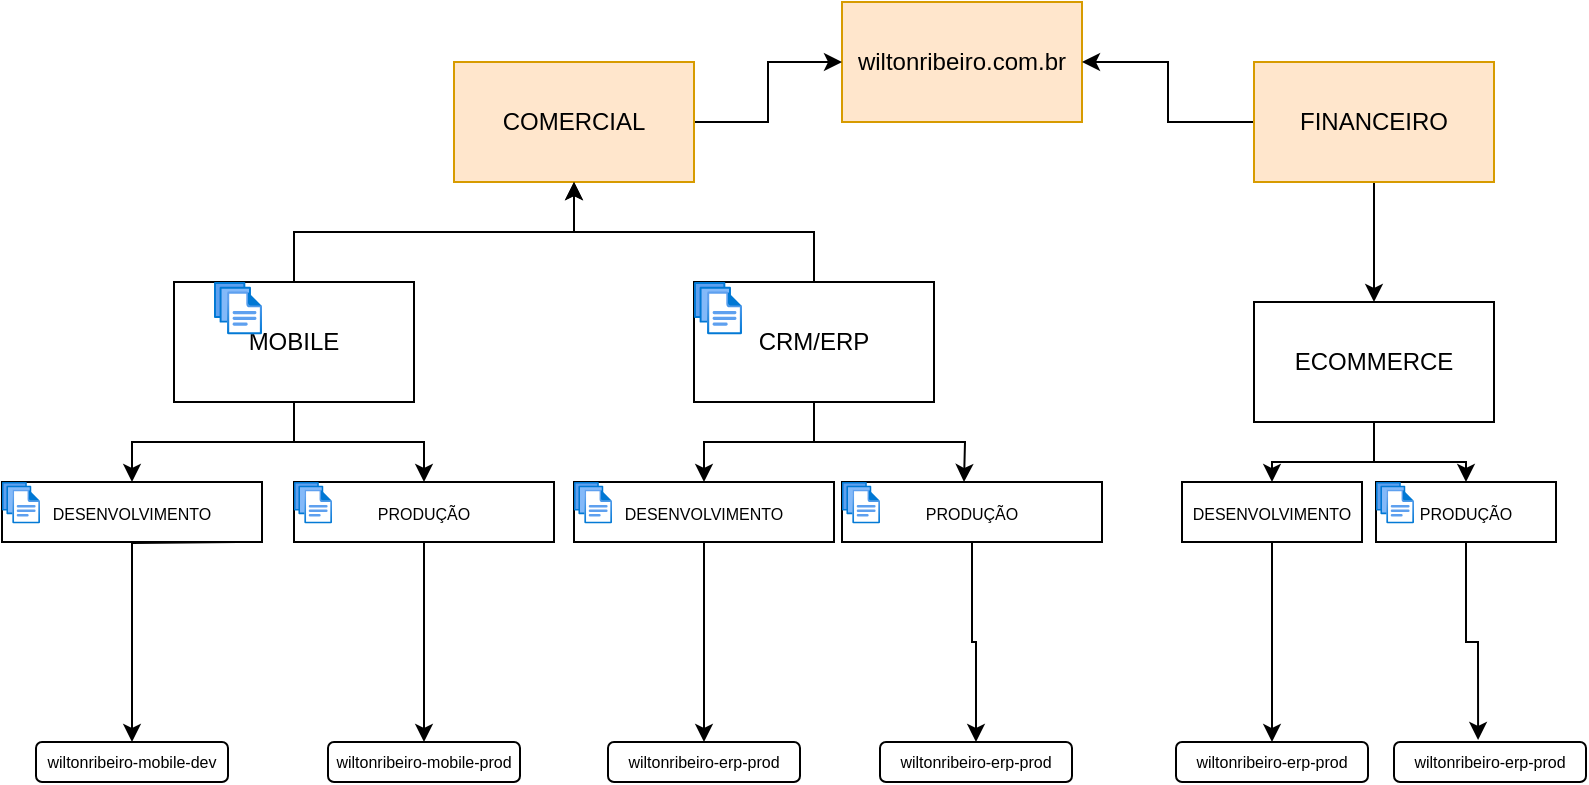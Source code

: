 <mxfile version="20.5.3" type="github"><diagram id="Cl_4nRYxsGWSEH60kHUg" name="Página-1"><mxGraphModel dx="1848" dy="541" grid="1" gridSize="10" guides="1" tooltips="1" connect="1" arrows="1" fold="1" page="1" pageScale="1" pageWidth="827" pageHeight="1169" math="0" shadow="0"><root><mxCell id="0"/><mxCell id="1" parent="0"/><mxCell id="06ojvRBXkCTmkwe3FT0D-1" value="wiltonribeiro.com.br" style="rounded=0;whiteSpace=wrap;html=1;fillColor=#ffe6cc;strokeColor=#d79b00;" vertex="1" parent="1"><mxGeometry x="354" y="50" width="120" height="60" as="geometry"/></mxCell><mxCell id="06ojvRBXkCTmkwe3FT0D-3" style="edgeStyle=orthogonalEdgeStyle;rounded=0;orthogonalLoop=1;jettySize=auto;html=1;entryX=0;entryY=0.5;entryDx=0;entryDy=0;" edge="1" parent="1" source="06ojvRBXkCTmkwe3FT0D-2" target="06ojvRBXkCTmkwe3FT0D-1"><mxGeometry relative="1" as="geometry"><mxPoint x="300" y="80" as="targetPoint"/></mxGeometry></mxCell><mxCell id="06ojvRBXkCTmkwe3FT0D-2" value="COMERCIAL" style="rounded=0;whiteSpace=wrap;html=1;fillColor=#ffe6cc;strokeColor=#d79b00;" vertex="1" parent="1"><mxGeometry x="160" y="80" width="120" height="60" as="geometry"/></mxCell><mxCell id="06ojvRBXkCTmkwe3FT0D-5" style="edgeStyle=orthogonalEdgeStyle;rounded=0;orthogonalLoop=1;jettySize=auto;html=1;entryX=1;entryY=0.5;entryDx=0;entryDy=0;" edge="1" parent="1" source="06ojvRBXkCTmkwe3FT0D-4" target="06ojvRBXkCTmkwe3FT0D-1"><mxGeometry relative="1" as="geometry"/></mxCell><mxCell id="06ojvRBXkCTmkwe3FT0D-20" style="edgeStyle=orthogonalEdgeStyle;rounded=0;orthogonalLoop=1;jettySize=auto;html=1;exitX=0.5;exitY=1;exitDx=0;exitDy=0;entryX=0.5;entryY=0;entryDx=0;entryDy=0;" edge="1" parent="1" source="06ojvRBXkCTmkwe3FT0D-4" target="06ojvRBXkCTmkwe3FT0D-11"><mxGeometry relative="1" as="geometry"/></mxCell><mxCell id="06ojvRBXkCTmkwe3FT0D-4" value="FINANCEIRO" style="rounded=0;whiteSpace=wrap;html=1;fillColor=#ffe6cc;strokeColor=#d79b00;" vertex="1" parent="1"><mxGeometry x="560" y="80" width="120" height="60" as="geometry"/></mxCell><mxCell id="06ojvRBXkCTmkwe3FT0D-8" style="edgeStyle=orthogonalEdgeStyle;rounded=0;orthogonalLoop=1;jettySize=auto;html=1;exitX=0.5;exitY=0;exitDx=0;exitDy=0;entryX=0.5;entryY=1;entryDx=0;entryDy=0;" edge="1" parent="1" source="06ojvRBXkCTmkwe3FT0D-6" target="06ojvRBXkCTmkwe3FT0D-2"><mxGeometry relative="1" as="geometry"/></mxCell><mxCell id="06ojvRBXkCTmkwe3FT0D-37" style="edgeStyle=orthogonalEdgeStyle;rounded=0;orthogonalLoop=1;jettySize=auto;html=1;exitX=0.5;exitY=1;exitDx=0;exitDy=0;entryX=0.5;entryY=0;entryDx=0;entryDy=0;fontSize=8;" edge="1" parent="1" source="06ojvRBXkCTmkwe3FT0D-6" target="06ojvRBXkCTmkwe3FT0D-53"><mxGeometry relative="1" as="geometry"><mxPoint x="52" y="290" as="targetPoint"/></mxGeometry></mxCell><mxCell id="06ojvRBXkCTmkwe3FT0D-38" style="edgeStyle=orthogonalEdgeStyle;rounded=0;orthogonalLoop=1;jettySize=auto;html=1;exitX=0.5;exitY=1;exitDx=0;exitDy=0;fontSize=8;entryX=0.5;entryY=0;entryDx=0;entryDy=0;" edge="1" parent="1" source="06ojvRBXkCTmkwe3FT0D-6" target="06ojvRBXkCTmkwe3FT0D-58"><mxGeometry relative="1" as="geometry"><mxPoint x="150" y="280" as="targetPoint"/></mxGeometry></mxCell><mxCell id="06ojvRBXkCTmkwe3FT0D-6" value="MOBILE" style="rounded=0;whiteSpace=wrap;html=1;fillStyle=auto;gradientColor=none;glass=0;sketch=0;shadow=0;" vertex="1" parent="1"><mxGeometry x="20" y="190" width="120" height="60" as="geometry"/></mxCell><mxCell id="06ojvRBXkCTmkwe3FT0D-10" style="edgeStyle=orthogonalEdgeStyle;rounded=0;orthogonalLoop=1;jettySize=auto;html=1;exitX=0.5;exitY=0;exitDx=0;exitDy=0;entryX=0.5;entryY=1;entryDx=0;entryDy=0;" edge="1" parent="1" source="06ojvRBXkCTmkwe3FT0D-7" target="06ojvRBXkCTmkwe3FT0D-2"><mxGeometry relative="1" as="geometry"><mxPoint x="220" y="180" as="targetPoint"/></mxGeometry></mxCell><mxCell id="06ojvRBXkCTmkwe3FT0D-39" style="edgeStyle=orthogonalEdgeStyle;rounded=0;orthogonalLoop=1;jettySize=auto;html=1;exitX=0.5;exitY=1;exitDx=0;exitDy=0;entryX=0.5;entryY=0;entryDx=0;entryDy=0;fontSize=8;" edge="1" parent="1" source="06ojvRBXkCTmkwe3FT0D-7" target="06ojvRBXkCTmkwe3FT0D-35"><mxGeometry relative="1" as="geometry"/></mxCell><mxCell id="06ojvRBXkCTmkwe3FT0D-40" style="edgeStyle=orthogonalEdgeStyle;rounded=0;orthogonalLoop=1;jettySize=auto;html=1;exitX=0.5;exitY=1;exitDx=0;exitDy=0;entryX=0.5;entryY=0;entryDx=0;entryDy=0;fontSize=8;" edge="1" parent="1" source="06ojvRBXkCTmkwe3FT0D-7"><mxGeometry relative="1" as="geometry"><mxPoint x="415" y="290" as="targetPoint"/></mxGeometry></mxCell><mxCell id="06ojvRBXkCTmkwe3FT0D-7" value="CRM/ERP" style="rounded=0;whiteSpace=wrap;html=1;" vertex="1" parent="1"><mxGeometry x="280" y="190" width="120" height="60" as="geometry"/></mxCell><mxCell id="06ojvRBXkCTmkwe3FT0D-42" style="edgeStyle=orthogonalEdgeStyle;rounded=0;orthogonalLoop=1;jettySize=auto;html=1;exitX=0.5;exitY=1;exitDx=0;exitDy=0;entryX=0.5;entryY=0;entryDx=0;entryDy=0;fontSize=8;" edge="1" parent="1" source="06ojvRBXkCTmkwe3FT0D-11" target="06ojvRBXkCTmkwe3FT0D-36"><mxGeometry relative="1" as="geometry"/></mxCell><mxCell id="06ojvRBXkCTmkwe3FT0D-43" style="edgeStyle=orthogonalEdgeStyle;rounded=0;orthogonalLoop=1;jettySize=auto;html=1;exitX=0.5;exitY=1;exitDx=0;exitDy=0;entryX=0.5;entryY=0;entryDx=0;entryDy=0;fontSize=8;" edge="1" parent="1" source="06ojvRBXkCTmkwe3FT0D-11" target="06ojvRBXkCTmkwe3FT0D-34"><mxGeometry relative="1" as="geometry"/></mxCell><mxCell id="06ojvRBXkCTmkwe3FT0D-11" value="ECOMMERCE" style="rounded=0;whiteSpace=wrap;html=1;" vertex="1" parent="1"><mxGeometry x="560" y="200" width="120" height="60" as="geometry"/></mxCell><mxCell id="06ojvRBXkCTmkwe3FT0D-47" style="edgeStyle=orthogonalEdgeStyle;rounded=0;orthogonalLoop=1;jettySize=auto;html=1;exitX=0.5;exitY=1;exitDx=0;exitDy=0;entryX=0.5;entryY=0;entryDx=0;entryDy=0;fontSize=8;" edge="1" parent="1" target="06ojvRBXkCTmkwe3FT0D-46"><mxGeometry relative="1" as="geometry"><mxPoint x="52" y="320" as="sourcePoint"/></mxGeometry></mxCell><mxCell id="06ojvRBXkCTmkwe3FT0D-78" style="edgeStyle=orthogonalEdgeStyle;rounded=0;orthogonalLoop=1;jettySize=auto;html=1;exitX=0.5;exitY=1;exitDx=0;exitDy=0;entryX=0.438;entryY=-0.05;entryDx=0;entryDy=0;entryPerimeter=0;fontSize=8;" edge="1" parent="1" source="06ojvRBXkCTmkwe3FT0D-34" target="06ojvRBXkCTmkwe3FT0D-75"><mxGeometry relative="1" as="geometry"/></mxCell><mxCell id="06ojvRBXkCTmkwe3FT0D-34" value="&lt;font style=&quot;font-size: 8px;&quot;&gt;PRODUÇÃO&lt;/font&gt;" style="rounded=0;whiteSpace=wrap;html=1;" vertex="1" parent="1"><mxGeometry x="621" y="290" width="90" height="30" as="geometry"/></mxCell><mxCell id="06ojvRBXkCTmkwe3FT0D-68" style="edgeStyle=orthogonalEdgeStyle;rounded=0;orthogonalLoop=1;jettySize=auto;html=1;exitX=0.5;exitY=1;exitDx=0;exitDy=0;entryX=0.5;entryY=0;entryDx=0;entryDy=0;fontSize=8;" edge="1" parent="1" source="06ojvRBXkCTmkwe3FT0D-35" target="06ojvRBXkCTmkwe3FT0D-66"><mxGeometry relative="1" as="geometry"/></mxCell><mxCell id="06ojvRBXkCTmkwe3FT0D-35" value="&lt;font style=&quot;font-size: 8px;&quot;&gt;DESENVOLVIMENTO&lt;/font&gt;" style="rounded=0;whiteSpace=wrap;html=1;" vertex="1" parent="1"><mxGeometry x="220" y="290" width="130" height="30" as="geometry"/></mxCell><mxCell id="06ojvRBXkCTmkwe3FT0D-77" style="edgeStyle=orthogonalEdgeStyle;rounded=0;orthogonalLoop=1;jettySize=auto;html=1;exitX=0.5;exitY=1;exitDx=0;exitDy=0;entryX=0.5;entryY=0;entryDx=0;entryDy=0;fontSize=8;" edge="1" parent="1" source="06ojvRBXkCTmkwe3FT0D-36" target="06ojvRBXkCTmkwe3FT0D-76"><mxGeometry relative="1" as="geometry"/></mxCell><mxCell id="06ojvRBXkCTmkwe3FT0D-36" value="&lt;font style=&quot;font-size: 8px;&quot;&gt;DESENVOLVIMENTO&lt;/font&gt;" style="rounded=0;whiteSpace=wrap;html=1;" vertex="1" parent="1"><mxGeometry x="524" y="290" width="90" height="30" as="geometry"/></mxCell><mxCell id="06ojvRBXkCTmkwe3FT0D-45" value="wiltonribeiro-mobile-prod" style="rounded=1;whiteSpace=wrap;html=1;fontSize=8;" vertex="1" parent="1"><mxGeometry x="97" y="420" width="96" height="20" as="geometry"/></mxCell><mxCell id="06ojvRBXkCTmkwe3FT0D-46" value="wiltonribeiro-mobile-dev" style="rounded=1;whiteSpace=wrap;html=1;fontSize=8;" vertex="1" parent="1"><mxGeometry x="-49" y="420" width="96" height="20" as="geometry"/></mxCell><mxCell id="06ojvRBXkCTmkwe3FT0D-50" value="" style="aspect=fixed;html=1;points=[];align=center;image;fontSize=12;image=img/lib/azure2/general/Files.svg;rounded=0;shadow=0;glass=0;sketch=0;fillStyle=auto;gradientColor=none;" vertex="1" parent="1"><mxGeometry x="280" y="190" width="24" height="26.25" as="geometry"/></mxCell><mxCell id="06ojvRBXkCTmkwe3FT0D-51" value="" style="aspect=fixed;html=1;points=[];align=center;image;fontSize=12;image=img/lib/azure2/general/Files.svg;rounded=0;shadow=0;glass=0;sketch=0;fillStyle=auto;gradientColor=none;" vertex="1" parent="1"><mxGeometry x="40" y="190" width="24" height="26.25" as="geometry"/></mxCell><mxCell id="06ojvRBXkCTmkwe3FT0D-52" value="" style="aspect=fixed;html=1;points=[];align=center;image;fontSize=12;image=img/lib/azure2/general/Files.svg;rounded=0;shadow=0;glass=0;sketch=0;fillStyle=auto;gradientColor=none;" vertex="1" parent="1"><mxGeometry x="220" y="290" width="19" height="20.78" as="geometry"/></mxCell><mxCell id="06ojvRBXkCTmkwe3FT0D-53" value="&lt;font style=&quot;font-size: 8px;&quot;&gt;DESENVOLVIMENTO&lt;/font&gt;" style="rounded=0;whiteSpace=wrap;html=1;" vertex="1" parent="1"><mxGeometry x="-66" y="290" width="130" height="30" as="geometry"/></mxCell><mxCell id="06ojvRBXkCTmkwe3FT0D-56" value="" style="aspect=fixed;html=1;points=[];align=center;image;fontSize=12;image=img/lib/azure2/general/Files.svg;rounded=0;shadow=0;glass=0;sketch=0;fillStyle=auto;gradientColor=none;" vertex="1" parent="1"><mxGeometry x="-66" y="290" width="19" height="20.78" as="geometry"/></mxCell><mxCell id="06ojvRBXkCTmkwe3FT0D-74" value="" style="edgeStyle=orthogonalEdgeStyle;rounded=0;orthogonalLoop=1;jettySize=auto;html=1;fontSize=8;" edge="1" parent="1" source="06ojvRBXkCTmkwe3FT0D-57" target="06ojvRBXkCTmkwe3FT0D-67"><mxGeometry relative="1" as="geometry"/></mxCell><mxCell id="06ojvRBXkCTmkwe3FT0D-57" value="&lt;span style=&quot;font-size: 8px;&quot;&gt;PRODUÇÃO&lt;/span&gt;" style="rounded=0;whiteSpace=wrap;html=1;" vertex="1" parent="1"><mxGeometry x="354" y="290" width="130" height="30" as="geometry"/></mxCell><mxCell id="06ojvRBXkCTmkwe3FT0D-61" style="edgeStyle=orthogonalEdgeStyle;rounded=0;orthogonalLoop=1;jettySize=auto;html=1;exitX=0.5;exitY=1;exitDx=0;exitDy=0;entryX=0.5;entryY=0;entryDx=0;entryDy=0;fontSize=8;" edge="1" parent="1" source="06ojvRBXkCTmkwe3FT0D-58" target="06ojvRBXkCTmkwe3FT0D-45"><mxGeometry relative="1" as="geometry"/></mxCell><mxCell id="06ojvRBXkCTmkwe3FT0D-58" value="&lt;span style=&quot;font-size: 8px;&quot;&gt;PRODUÇÃO&lt;/span&gt;" style="rounded=0;whiteSpace=wrap;html=1;" vertex="1" parent="1"><mxGeometry x="80" y="290" width="130" height="30" as="geometry"/></mxCell><mxCell id="06ojvRBXkCTmkwe3FT0D-59" value="" style="aspect=fixed;html=1;points=[];align=center;image;fontSize=12;image=img/lib/azure2/general/Files.svg;rounded=0;shadow=0;glass=0;sketch=0;fillStyle=auto;gradientColor=none;" vertex="1" parent="1"><mxGeometry x="80" y="290" width="19" height="20.78" as="geometry"/></mxCell><mxCell id="06ojvRBXkCTmkwe3FT0D-60" value="" style="aspect=fixed;html=1;points=[];align=center;image;fontSize=12;image=img/lib/azure2/general/Files.svg;rounded=0;shadow=0;glass=0;sketch=0;fillStyle=auto;gradientColor=none;" vertex="1" parent="1"><mxGeometry x="354" y="290" width="19" height="20.78" as="geometry"/></mxCell><mxCell id="06ojvRBXkCTmkwe3FT0D-66" value="wiltonribeiro-erp-prod" style="rounded=1;whiteSpace=wrap;html=1;fontSize=8;" vertex="1" parent="1"><mxGeometry x="237" y="420" width="96" height="20" as="geometry"/></mxCell><mxCell id="06ojvRBXkCTmkwe3FT0D-67" value="wiltonribeiro-erp-prod" style="rounded=1;whiteSpace=wrap;html=1;fontSize=8;" vertex="1" parent="1"><mxGeometry x="373" y="420" width="96" height="20" as="geometry"/></mxCell><mxCell id="06ojvRBXkCTmkwe3FT0D-75" value="wiltonribeiro-erp-prod" style="rounded=1;whiteSpace=wrap;html=1;fontSize=8;" vertex="1" parent="1"><mxGeometry x="630" y="420" width="96" height="20" as="geometry"/></mxCell><mxCell id="06ojvRBXkCTmkwe3FT0D-76" value="wiltonribeiro-erp-prod" style="rounded=1;whiteSpace=wrap;html=1;fontSize=8;" vertex="1" parent="1"><mxGeometry x="521" y="420" width="96" height="20" as="geometry"/></mxCell><mxCell id="06ojvRBXkCTmkwe3FT0D-79" value="" style="aspect=fixed;html=1;points=[];align=center;image;fontSize=12;image=img/lib/azure2/general/Files.svg;rounded=0;shadow=0;glass=0;sketch=0;fillStyle=auto;gradientColor=none;" vertex="1" parent="1"><mxGeometry x="621" y="290" width="19" height="20.78" as="geometry"/></mxCell></root></mxGraphModel></diagram></mxfile>